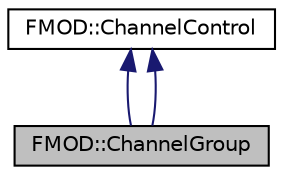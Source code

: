 digraph "FMOD::ChannelGroup"
{
  edge [fontname="Helvetica",fontsize="10",labelfontname="Helvetica",labelfontsize="10"];
  node [fontname="Helvetica",fontsize="10",shape=record];
  Node1 [label="FMOD::ChannelGroup",height=0.2,width=0.4,color="black", fillcolor="grey75", style="filled", fontcolor="black"];
  Node2 -> Node1 [dir="back",color="midnightblue",fontsize="10",style="solid",fontname="Helvetica"];
  Node2 [label="FMOD::ChannelControl",height=0.2,width=0.4,color="black", fillcolor="white", style="filled",URL="$class_f_m_o_d_1_1_channel_control.html"];
  Node2 -> Node1 [dir="back",color="midnightblue",fontsize="10",style="solid",fontname="Helvetica"];
}
